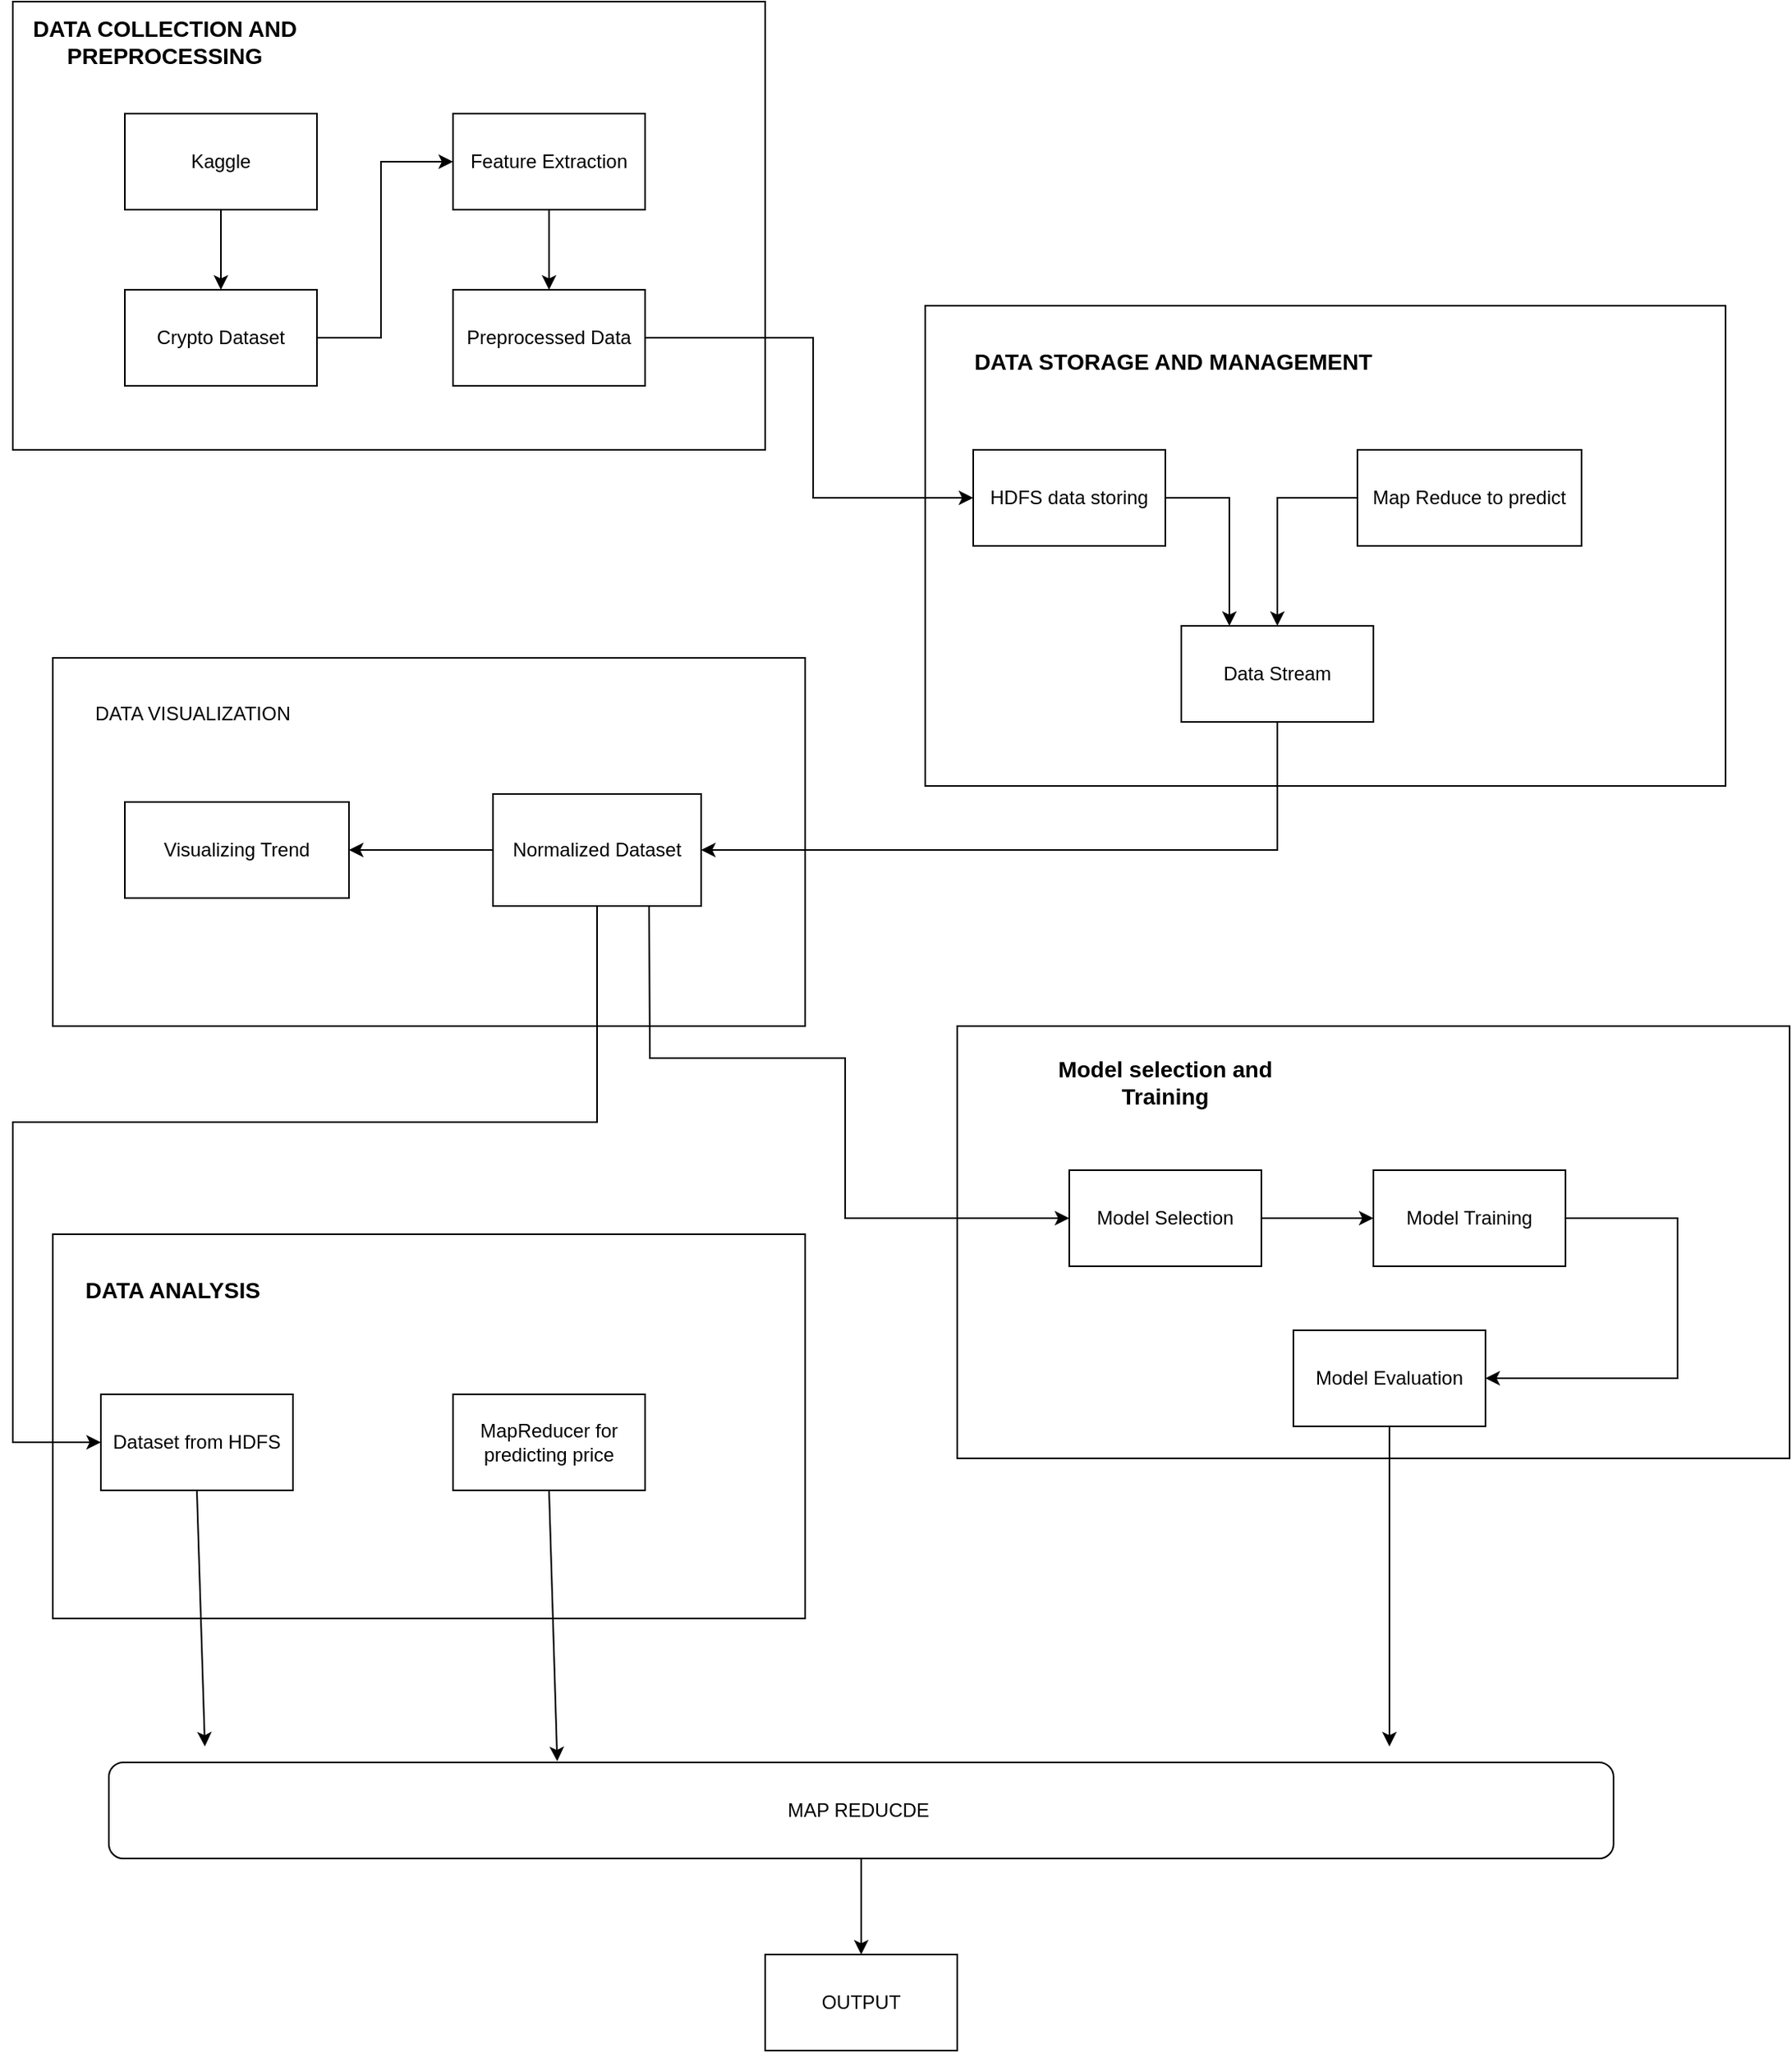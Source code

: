 <mxfile version="21.0.8"><diagram name="Page-1" id="2klnn-TDG2lU6Q7-IyD4"><mxGraphModel dx="2215" dy="1223" grid="1" gridSize="10" guides="1" tooltips="1" connect="1" arrows="1" fold="1" page="1" pageScale="1" pageWidth="850" pageHeight="1100" math="0" shadow="0"><root><mxCell id="0"/><mxCell id="1" parent="0"/><mxCell id="RLFIOnBmUHO2CSk8bLOr-1" value="" style="rounded=0;whiteSpace=wrap;html=1;" vertex="1" parent="1"><mxGeometry x="30" y="40" width="470" height="280" as="geometry"/></mxCell><mxCell id="RLFIOnBmUHO2CSk8bLOr-2" value="Kaggle" style="rounded=0;whiteSpace=wrap;html=1;" vertex="1" parent="1"><mxGeometry x="100" y="110" width="120" height="60" as="geometry"/></mxCell><mxCell id="RLFIOnBmUHO2CSk8bLOr-3" value="Preprocessed Data" style="rounded=0;whiteSpace=wrap;html=1;" vertex="1" parent="1"><mxGeometry x="305" y="220" width="120" height="60" as="geometry"/></mxCell><mxCell id="RLFIOnBmUHO2CSk8bLOr-4" value="Crypto Dataset" style="rounded=0;whiteSpace=wrap;html=1;" vertex="1" parent="1"><mxGeometry x="100" y="220" width="120" height="60" as="geometry"/></mxCell><mxCell id="RLFIOnBmUHO2CSk8bLOr-5" value="Feature Extraction" style="rounded=0;whiteSpace=wrap;html=1;" vertex="1" parent="1"><mxGeometry x="305" y="110" width="120" height="60" as="geometry"/></mxCell><mxCell id="RLFIOnBmUHO2CSk8bLOr-6" value="DATA COLLECTION AND PREPROCESSING" style="text;strokeColor=none;align=center;fillColor=none;html=1;verticalAlign=middle;whiteSpace=wrap;rounded=0;fontSize=14;fontStyle=1" vertex="1" parent="1"><mxGeometry x="40" y="50" width="170" height="30" as="geometry"/></mxCell><mxCell id="RLFIOnBmUHO2CSk8bLOr-7" value="" style="rounded=0;whiteSpace=wrap;html=1;" vertex="1" parent="1"><mxGeometry x="600" y="230" width="500" height="300" as="geometry"/></mxCell><mxCell id="RLFIOnBmUHO2CSk8bLOr-8" value="" style="rounded=0;whiteSpace=wrap;html=1;" vertex="1" parent="1"><mxGeometry x="55" y="810" width="470" height="240" as="geometry"/></mxCell><mxCell id="RLFIOnBmUHO2CSk8bLOr-9" value="" style="rounded=0;whiteSpace=wrap;html=1;" vertex="1" parent="1"><mxGeometry x="620" y="680" width="520" height="270" as="geometry"/></mxCell><mxCell id="RLFIOnBmUHO2CSk8bLOr-10" value="DATA STORAGE AND MANAGEMENT" style="text;strokeColor=none;align=center;fillColor=none;html=1;verticalAlign=middle;whiteSpace=wrap;rounded=0;fontSize=14;fontStyle=1" vertex="1" parent="1"><mxGeometry x="600" y="240" width="310" height="50" as="geometry"/></mxCell><mxCell id="RLFIOnBmUHO2CSk8bLOr-11" value="HDFS data storing" style="rounded=0;whiteSpace=wrap;html=1;" vertex="1" parent="1"><mxGeometry x="630" y="320" width="120" height="60" as="geometry"/></mxCell><mxCell id="RLFIOnBmUHO2CSk8bLOr-12" value="Map Reduce to predict" style="rounded=0;whiteSpace=wrap;html=1;" vertex="1" parent="1"><mxGeometry x="870" y="320" width="140" height="60" as="geometry"/></mxCell><mxCell id="RLFIOnBmUHO2CSk8bLOr-13" value="Data Stream" style="rounded=0;whiteSpace=wrap;html=1;" vertex="1" parent="1"><mxGeometry x="760" y="430" width="120" height="60" as="geometry"/></mxCell><mxCell id="RLFIOnBmUHO2CSk8bLOr-14" value="DATA ANALYSIS" style="text;strokeColor=none;align=center;fillColor=none;html=1;verticalAlign=middle;whiteSpace=wrap;rounded=0;fontSize=14;fontStyle=1" vertex="1" parent="1"><mxGeometry x="70" y="830" width="120" height="30" as="geometry"/></mxCell><mxCell id="RLFIOnBmUHO2CSk8bLOr-15" value="Dataset from HDFS" style="rounded=0;whiteSpace=wrap;html=1;" vertex="1" parent="1"><mxGeometry x="85" y="910" width="120" height="60" as="geometry"/></mxCell><mxCell id="RLFIOnBmUHO2CSk8bLOr-16" value="MapReducer for predicting price" style="rounded=0;whiteSpace=wrap;html=1;" vertex="1" parent="1"><mxGeometry x="305" y="910" width="120" height="60" as="geometry"/></mxCell><mxCell id="RLFIOnBmUHO2CSk8bLOr-17" value="Model selection and Training" style="text;strokeColor=none;align=center;fillColor=none;html=1;verticalAlign=middle;whiteSpace=wrap;rounded=0;fontSize=14;fontStyle=1" vertex="1" parent="1"><mxGeometry x="660" y="700" width="180" height="30" as="geometry"/></mxCell><mxCell id="RLFIOnBmUHO2CSk8bLOr-18" value="Model Selection" style="rounded=0;whiteSpace=wrap;html=1;" vertex="1" parent="1"><mxGeometry x="690" y="770" width="120" height="60" as="geometry"/></mxCell><mxCell id="RLFIOnBmUHO2CSk8bLOr-35" style="edgeStyle=orthogonalEdgeStyle;rounded=0;orthogonalLoop=1;jettySize=auto;html=1;exitX=1;exitY=0.5;exitDx=0;exitDy=0;entryX=1;entryY=0.5;entryDx=0;entryDy=0;" edge="1" parent="1" source="RLFIOnBmUHO2CSk8bLOr-19" target="RLFIOnBmUHO2CSk8bLOr-20"><mxGeometry relative="1" as="geometry"><Array as="points"><mxPoint x="1070" y="800"/><mxPoint x="1070" y="900"/></Array></mxGeometry></mxCell><mxCell id="RLFIOnBmUHO2CSk8bLOr-19" value="Model Training" style="rounded=0;whiteSpace=wrap;html=1;" vertex="1" parent="1"><mxGeometry x="880" y="770" width="120" height="60" as="geometry"/></mxCell><mxCell id="RLFIOnBmUHO2CSk8bLOr-20" value="Model Evaluation" style="rounded=0;whiteSpace=wrap;html=1;" vertex="1" parent="1"><mxGeometry x="830" y="870" width="120" height="60" as="geometry"/></mxCell><mxCell id="RLFIOnBmUHO2CSk8bLOr-21" value="" style="rounded=0;whiteSpace=wrap;html=1;" vertex="1" parent="1"><mxGeometry x="55" y="450" width="470" height="230" as="geometry"/></mxCell><mxCell id="RLFIOnBmUHO2CSk8bLOr-22" value="DATA VISUALIZATION" style="text;strokeColor=none;align=center;fillColor=none;html=1;verticalAlign=middle;whiteSpace=wrap;rounded=0;" vertex="1" parent="1"><mxGeometry x="75" y="470" width="135" height="30" as="geometry"/></mxCell><mxCell id="RLFIOnBmUHO2CSk8bLOr-23" value="Normalized Dataset" style="rounded=0;whiteSpace=wrap;html=1;" vertex="1" parent="1"><mxGeometry x="330" y="535" width="130" height="70" as="geometry"/></mxCell><mxCell id="RLFIOnBmUHO2CSk8bLOr-24" value="Visualizing Trend" style="rounded=0;whiteSpace=wrap;html=1;" vertex="1" parent="1"><mxGeometry x="100" y="540" width="140" height="60" as="geometry"/></mxCell><mxCell id="RLFIOnBmUHO2CSk8bLOr-25" value="MAP REDUCDE&amp;nbsp;" style="rounded=1;whiteSpace=wrap;html=1;" vertex="1" parent="1"><mxGeometry x="90" y="1140" width="940" height="60" as="geometry"/></mxCell><mxCell id="RLFIOnBmUHO2CSk8bLOr-28" value="" style="endArrow=classic;html=1;rounded=0;entryX=0;entryY=0.5;entryDx=0;entryDy=0;exitX=1;exitY=0.5;exitDx=0;exitDy=0;" edge="1" parent="1" source="RLFIOnBmUHO2CSk8bLOr-18" target="RLFIOnBmUHO2CSk8bLOr-19"><mxGeometry width="50" height="50" relative="1" as="geometry"><mxPoint x="820" y="820" as="sourcePoint"/><mxPoint x="550" y="950" as="targetPoint"/><Array as="points"/></mxGeometry></mxCell><mxCell id="RLFIOnBmUHO2CSk8bLOr-29" value="" style="endArrow=classic;html=1;rounded=0;" edge="1" parent="1" source="RLFIOnBmUHO2CSk8bLOr-20"><mxGeometry width="50" height="50" relative="1" as="geometry"><mxPoint x="500" y="1000" as="sourcePoint"/><mxPoint x="890" y="1130" as="targetPoint"/></mxGeometry></mxCell><mxCell id="RLFIOnBmUHO2CSk8bLOr-30" value="" style="endArrow=classic;html=1;rounded=0;exitX=0.5;exitY=1;exitDx=0;exitDy=0;" edge="1" parent="1" source="RLFIOnBmUHO2CSk8bLOr-15"><mxGeometry width="50" height="50" relative="1" as="geometry"><mxPoint x="500" y="1000" as="sourcePoint"/><mxPoint x="150" y="1130" as="targetPoint"/></mxGeometry></mxCell><mxCell id="RLFIOnBmUHO2CSk8bLOr-34" value="" style="endArrow=classic;html=1;rounded=0;exitX=0.5;exitY=1;exitDx=0;exitDy=0;entryX=0.5;entryY=0;entryDx=0;entryDy=0;" edge="1" parent="1" source="RLFIOnBmUHO2CSk8bLOr-25" target="RLFIOnBmUHO2CSk8bLOr-40"><mxGeometry width="50" height="50" relative="1" as="geometry"><mxPoint x="500" y="1070" as="sourcePoint"/><mxPoint x="550" y="1020" as="targetPoint"/></mxGeometry></mxCell><mxCell id="RLFIOnBmUHO2CSk8bLOr-36" value="" style="endArrow=classic;html=1;rounded=0;" edge="1" parent="1"><mxGeometry width="50" height="50" relative="1" as="geometry"><mxPoint x="560" y="1030" as="sourcePoint"/><mxPoint x="560" y="1030" as="targetPoint"/><Array as="points"><mxPoint x="560" y="1030"/></Array></mxGeometry></mxCell><mxCell id="RLFIOnBmUHO2CSk8bLOr-37" value="" style="endArrow=classic;html=1;rounded=0;exitX=0.5;exitY=1;exitDx=0;exitDy=0;entryX=0;entryY=0.5;entryDx=0;entryDy=0;" edge="1" parent="1" source="RLFIOnBmUHO2CSk8bLOr-23" target="RLFIOnBmUHO2CSk8bLOr-15"><mxGeometry width="50" height="50" relative="1" as="geometry"><mxPoint x="500" y="900" as="sourcePoint"/><mxPoint x="550" y="850" as="targetPoint"/><Array as="points"><mxPoint x="395" y="740"/><mxPoint x="30" y="740"/><mxPoint x="30" y="940"/></Array></mxGeometry></mxCell><mxCell id="RLFIOnBmUHO2CSk8bLOr-38" value="" style="endArrow=classic;html=1;rounded=0;entryX=1;entryY=0.5;entryDx=0;entryDy=0;exitX=0;exitY=0.5;exitDx=0;exitDy=0;" edge="1" parent="1" source="RLFIOnBmUHO2CSk8bLOr-23" target="RLFIOnBmUHO2CSk8bLOr-24"><mxGeometry width="50" height="50" relative="1" as="geometry"><mxPoint x="500" y="900" as="sourcePoint"/><mxPoint x="550" y="850" as="targetPoint"/></mxGeometry></mxCell><mxCell id="RLFIOnBmUHO2CSk8bLOr-39" value="" style="endArrow=classic;html=1;rounded=0;exitX=0.5;exitY=1;exitDx=0;exitDy=0;entryX=0.298;entryY=-0.013;entryDx=0;entryDy=0;entryPerimeter=0;" edge="1" parent="1" source="RLFIOnBmUHO2CSk8bLOr-16" target="RLFIOnBmUHO2CSk8bLOr-25"><mxGeometry width="50" height="50" relative="1" as="geometry"><mxPoint x="500" y="900" as="sourcePoint"/><mxPoint x="550" y="850" as="targetPoint"/></mxGeometry></mxCell><mxCell id="RLFIOnBmUHO2CSk8bLOr-40" value="OUTPUT" style="rounded=0;whiteSpace=wrap;html=1;" vertex="1" parent="1"><mxGeometry x="500" y="1260" width="120" height="60" as="geometry"/></mxCell><mxCell id="RLFIOnBmUHO2CSk8bLOr-43" value="" style="endArrow=classic;html=1;rounded=0;exitX=0.5;exitY=1;exitDx=0;exitDy=0;entryX=0.5;entryY=0;entryDx=0;entryDy=0;" edge="1" parent="1" source="RLFIOnBmUHO2CSk8bLOr-2" target="RLFIOnBmUHO2CSk8bLOr-4"><mxGeometry width="50" height="50" relative="1" as="geometry"><mxPoint x="440" y="-10" as="sourcePoint"/><mxPoint x="490" y="-60" as="targetPoint"/></mxGeometry></mxCell><mxCell id="RLFIOnBmUHO2CSk8bLOr-44" value="" style="endArrow=classic;html=1;rounded=0;exitX=1;exitY=0.5;exitDx=0;exitDy=0;entryX=0;entryY=0.5;entryDx=0;entryDy=0;" edge="1" parent="1" source="RLFIOnBmUHO2CSk8bLOr-4" target="RLFIOnBmUHO2CSk8bLOr-5"><mxGeometry width="50" height="50" relative="1" as="geometry"><mxPoint x="440" y="-10" as="sourcePoint"/><mxPoint x="490" y="-60" as="targetPoint"/><Array as="points"><mxPoint x="260" y="250"/><mxPoint x="260" y="140"/></Array></mxGeometry></mxCell><mxCell id="RLFIOnBmUHO2CSk8bLOr-45" value="" style="endArrow=classic;html=1;rounded=0;exitX=0.5;exitY=1;exitDx=0;exitDy=0;entryX=0.5;entryY=0;entryDx=0;entryDy=0;" edge="1" parent="1" source="RLFIOnBmUHO2CSk8bLOr-5" target="RLFIOnBmUHO2CSk8bLOr-3"><mxGeometry width="50" height="50" relative="1" as="geometry"><mxPoint x="440" y="-10" as="sourcePoint"/><mxPoint x="490" y="-60" as="targetPoint"/></mxGeometry></mxCell><mxCell id="RLFIOnBmUHO2CSk8bLOr-46" value="" style="endArrow=classic;html=1;rounded=0;exitX=1;exitY=0.5;exitDx=0;exitDy=0;entryX=0;entryY=0.5;entryDx=0;entryDy=0;" edge="1" parent="1" source="RLFIOnBmUHO2CSk8bLOr-3" target="RLFIOnBmUHO2CSk8bLOr-11"><mxGeometry width="50" height="50" relative="1" as="geometry"><mxPoint x="420" y="310" as="sourcePoint"/><mxPoint x="470" y="260" as="targetPoint"/><Array as="points"><mxPoint x="530" y="250"/><mxPoint x="530" y="350"/></Array></mxGeometry></mxCell><mxCell id="RLFIOnBmUHO2CSk8bLOr-47" value="" style="endArrow=classic;html=1;rounded=0;exitX=1;exitY=0.5;exitDx=0;exitDy=0;entryX=0.25;entryY=0;entryDx=0;entryDy=0;" edge="1" parent="1" source="RLFIOnBmUHO2CSk8bLOr-11" target="RLFIOnBmUHO2CSk8bLOr-13"><mxGeometry width="50" height="50" relative="1" as="geometry"><mxPoint x="420" y="310" as="sourcePoint"/><mxPoint x="470" y="260" as="targetPoint"/><Array as="points"><mxPoint x="790" y="350"/></Array></mxGeometry></mxCell><mxCell id="RLFIOnBmUHO2CSk8bLOr-48" value="" style="endArrow=classic;html=1;rounded=0;exitX=0;exitY=0.5;exitDx=0;exitDy=0;entryX=0.5;entryY=0;entryDx=0;entryDy=0;" edge="1" parent="1" source="RLFIOnBmUHO2CSk8bLOr-12" target="RLFIOnBmUHO2CSk8bLOr-13"><mxGeometry width="50" height="50" relative="1" as="geometry"><mxPoint x="420" y="310" as="sourcePoint"/><mxPoint x="830" y="420" as="targetPoint"/><Array as="points"><mxPoint x="820" y="350"/></Array></mxGeometry></mxCell><mxCell id="RLFIOnBmUHO2CSk8bLOr-49" value="" style="endArrow=classic;html=1;rounded=0;entryX=1;entryY=0.5;entryDx=0;entryDy=0;exitX=0.5;exitY=1;exitDx=0;exitDy=0;" edge="1" parent="1" source="RLFIOnBmUHO2CSk8bLOr-13" target="RLFIOnBmUHO2CSk8bLOr-23"><mxGeometry width="50" height="50" relative="1" as="geometry"><mxPoint x="420" y="520" as="sourcePoint"/><mxPoint x="470" y="470" as="targetPoint"/><Array as="points"><mxPoint x="820" y="570"/></Array></mxGeometry></mxCell><mxCell id="RLFIOnBmUHO2CSk8bLOr-50" value="" style="endArrow=classic;html=1;rounded=0;entryX=0;entryY=0.5;entryDx=0;entryDy=0;exitX=0.75;exitY=1;exitDx=0;exitDy=0;" edge="1" parent="1" source="RLFIOnBmUHO2CSk8bLOr-23" target="RLFIOnBmUHO2CSk8bLOr-18"><mxGeometry width="50" height="50" relative="1" as="geometry"><mxPoint x="400" y="610" as="sourcePoint"/><mxPoint x="470" y="680" as="targetPoint"/><Array as="points"><mxPoint x="428" y="700"/><mxPoint x="550" y="700"/><mxPoint x="550" y="800"/></Array></mxGeometry></mxCell></root></mxGraphModel></diagram></mxfile>